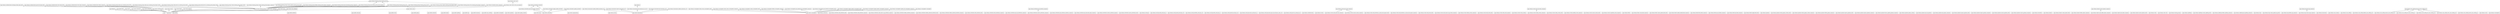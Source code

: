 digraph "packages" {
rankdir=BT
charset="utf-8"
"app" [color="black", label=<app>, shape="box", style="solid"];
"app.database" [color="black", label=<app.database>, shape="box", style="solid"];
"app.main" [color="black", label=<app.main>, shape="box", style="solid"];
"app.models" [color="black", label=<app.models>, shape="box", style="solid"];
"app.models.attribute" [color="black", label=<app.models.attribute>, shape="box", style="solid"];
"app.models.auth_key" [color="black", label=<app.models.auth_key>, shape="box", style="solid"];
"app.models.event" [color="black", label=<app.models.event>, shape="box", style="solid"];
"app.models.feed" [color="black", label=<app.models.feed>, shape="box", style="solid"];
"app.models.galaxy" [color="black", label=<app.models.galaxy>, shape="box", style="solid"];
"app.models.noticelist" [color="black", label=<app.models.noticelist>, shape="box", style="solid"];
"app.models.object" [color="black", label=<app.models.object>, shape="box", style="solid"];
"app.models.sighting" [color="black", label=<app.models.sighting>, shape="box", style="solid"];
"app.models.tag" [color="black", label=<app.models.tag>, shape="box", style="solid"];
"app.models.taxonomy" [color="black", label=<app.models.taxonomy>, shape="box", style="solid"];
"app.models.user_settings" [color="black", label=<app.models.user_settings>, shape="box", style="solid"];
"app.models.warninglist" [color="black", label=<app.models.warninglist>, shape="box", style="solid"];
"app.routers" [color="black", label=<app.routers>, shape="box", style="solid"];
"app.routers.attributes" [color="black", label=<app.routers.attributes>, shape="box", style="solid"];
"app.routers.auth_key" [color="black", label=<app.routers.auth_key>, shape="box", style="solid"];
"app.routers.authentication" [color="black", label=<app.routers.authentication>, shape="box", style="solid"];
"app.routers.events" [color="black", label=<app.routers.events>, shape="box", style="solid"];
"app.routers.feeds" [color="black", label=<app.routers.feeds>, shape="box", style="solid"];
"app.routers.galaxies" [color="black", label=<app.routers.galaxies>, shape="box", style="solid"];
"app.routers.galaxy_clusters" [color="black", label=<app.routers.galaxy_clusters>, shape="box", style="solid"];
"app.routers.logs" [color="black", label=<app.routers.logs>, shape="box", style="solid"];
"app.routers.noticelists" [color="black", label=<app.routers.noticelists>, shape="box", style="solid"];
"app.routers.objects" [color="black", label=<app.routers.objects>, shape="box", style="solid"];
"app.routers.organisations" [color="black", label=<app.routers.organisations>, shape="box", style="solid"];
"app.routers.servers" [color="black", label=<app.routers.servers>, shape="box", style="solid"];
"app.routers.sharing_groups" [color="black", label=<app.routers.sharing_groups>, shape="box", style="solid"];
"app.routers.sightings" [color="black", label=<app.routers.sightings>, shape="box", style="solid"];
"app.routers.tags" [color="black", label=<app.routers.tags>, shape="box", style="solid"];
"app.routers.taxonomies" [color="black", label=<app.routers.taxonomies>, shape="box", style="solid"];
"app.routers.user_settings" [color="black", label=<app.routers.user_settings>, shape="box", style="solid"];
"app.routers.users" [color="black", label=<app.routers.users>, shape="box", style="solid"];
"app.routers.warninglists" [color="black", label=<app.routers.warninglists>, shape="box", style="solid"];
"app.schemas" [color="black", label=<app.schemas>, shape="box", style="solid"];
"app.schemas.attributes" [color="black", label=<app.schemas.attributes>, shape="box", style="solid"];
"app.schemas.attributes.add_attribute_body" [color="black", label=<app.schemas.attributes.add_attribute_body>, shape="box", style="solid"];
"app.schemas.attributes.add_attribute_response" [color="black", label=<app.schemas.attributes.add_attribute_response>, shape="box", style="solid"];
"app.schemas.attributes.add_remove_tag_attribute_response" [color="black", label=<app.schemas.attributes.add_remove_tag_attribute_response>, shape="box", style="solid"];
"app.schemas.attributes.delete_attribute_response" [color="black", label=<app.schemas.attributes.delete_attribute_response>, shape="box", style="solid"];
"app.schemas.attributes.delete_selected_attribute_body" [color="black", label=<app.schemas.attributes.delete_selected_attribute_body>, shape="box", style="solid"];
"app.schemas.attributes.delete_selected_attribute_response" [color="black", label=<app.schemas.attributes.delete_selected_attribute_response>, shape="box", style="solid"];
"app.schemas.attributes.edit_attribute_body" [color="black", label=<app.schemas.attributes.edit_attribute_body>, shape="box", style="solid"];
"app.schemas.attributes.edit_attributes_response" [color="black", label=<app.schemas.attributes.edit_attributes_response>, shape="box", style="solid"];
"app.schemas.attributes.get_all_attributes_response" [color="black", label=<app.schemas.attributes.get_all_attributes_response>, shape="box", style="solid"];
"app.schemas.attributes.get_attribute_response" [color="black", label=<app.schemas.attributes.get_attribute_response>, shape="box", style="solid"];
"app.schemas.attributes.get_attribute_statistics_response" [color="black", label=<app.schemas.attributes.get_attribute_statistics_response>, shape="box", style="solid"];
"app.schemas.attributes.get_describe_types_response" [color="black", label=<app.schemas.attributes.get_describe_types_response>, shape="box", style="solid"];
"app.schemas.attributes.restore_attribute_reponse" [color="black", label=<app.schemas.attributes.restore_attribute_reponse>, shape="box", style="solid"];
"app.schemas.attributes.search_attributes_body" [color="black", label=<app.schemas.attributes.search_attributes_body>, shape="box", style="solid"];
"app.schemas.attributes.search_attributes_response" [color="black", label=<app.schemas.attributes.search_attributes_response>, shape="box", style="solid"];
"app.schemas.auth_key" [color="black", label=<app.schemas.auth_key>, shape="box", style="solid"];
"app.schemas.auth_key.add_auth_key_in" [color="black", label=<app.schemas.auth_key.add_auth_key_in>, shape="box", style="solid"];
"app.schemas.auth_key.add_auth_key_out" [color="black", label=<app.schemas.auth_key.add_auth_key_out>, shape="box", style="solid"];
"app.schemas.auth_key.delete_auth_key_out" [color="black", label=<app.schemas.auth_key.delete_auth_key_out>, shape="box", style="solid"];
"app.schemas.auth_key.edit_auth_key_in" [color="black", label=<app.schemas.auth_key.edit_auth_key_in>, shape="box", style="solid"];
"app.schemas.auth_key.edit_auth_key_out" [color="black", label=<app.schemas.auth_key.edit_auth_key_out>, shape="box", style="solid"];
"app.schemas.auth_key.search_auth_keys_in" [color="black", label=<app.schemas.auth_key.search_auth_keys_in>, shape="box", style="solid"];
"app.schemas.auth_key.search_get_all_auth_keys_users_out" [color="black", label=<app.schemas.auth_key.search_get_all_auth_keys_users_out>, shape="box", style="solid"];
"app.schemas.auth_key.view_auth_key_out" [color="black", label=<app.schemas.auth_key.view_auth_key_out>, shape="box", style="solid"];
"app.schemas.authentication" [color="black", label=<app.schemas.authentication>, shape="box", style="solid"];
"app.schemas.authentication.exchange_token_login_body" [color="black", label=<app.schemas.authentication.exchange_token_login_body>, shape="box", style="solid"];
"app.schemas.authentication.password_login_body" [color="black", label=<app.schemas.authentication.password_login_body>, shape="box", style="solid"];
"app.schemas.authentication.start_login_body" [color="black", label=<app.schemas.authentication.start_login_body>, shape="box", style="solid"];
"app.schemas.authentication.start_login_response" [color="black", label=<app.schemas.authentication.start_login_response>, shape="box", style="solid"];
"app.schemas.authentication.token_response" [color="black", label=<app.schemas.authentication.token_response>, shape="box", style="solid"];
"app.schemas.events" [color="black", label=<app.schemas.events>, shape="box", style="solid"];
"app.schemas.events.add_add_event_response" [color="black", label=<app.schemas.events.add_add_event_response>, shape="box", style="solid"];
"app.schemas.events.add_attribute_via_free_text_import_body" [color="black", label=<app.schemas.events.add_attribute_via_free_text_import_body>, shape="box", style="solid"];
"app.schemas.events.add_attribute_via_free_text_import_response" [color="black", label=<app.schemas.events.add_attribute_via_free_text_import_response>, shape="box", style="solid"];
"app.schemas.events.add_event_body" [color="black", label=<app.schemas.events.add_event_body>, shape="box", style="solid"];
"app.schemas.events.add_remove_tag_events_response" [color="black", label=<app.schemas.events.add_remove_tag_events_response>, shape="box", style="solid"];
"app.schemas.events.delete_events_response" [color="black", label=<app.schemas.events.delete_events_response>, shape="box", style="solid"];
"app.schemas.events.edit_event_body" [color="black", label=<app.schemas.events.edit_event_body>, shape="box", style="solid"];
"app.schemas.events.edit_event_reponse" [color="black", label=<app.schemas.events.edit_event_reponse>, shape="box", style="solid"];
"app.schemas.events.event_schema" [color="black", label=<app.schemas.events.event_schema>, shape="box", style="solid"];
"app.schemas.events.get_all_events_response" [color="black", label=<app.schemas.events.get_all_events_response>, shape="box", style="solid"];
"app.schemas.events.get_event_response" [color="black", label=<app.schemas.events.get_event_response>, shape="box", style="solid"];
"app.schemas.events.index_events_body" [color="black", label=<app.schemas.events.index_events_body>, shape="box", style="solid"];
"app.schemas.events.index_events_response" [color="black", label=<app.schemas.events.index_events_response>, shape="box", style="solid"];
"app.schemas.events.publish_event_response" [color="black", label=<app.schemas.events.publish_event_response>, shape="box", style="solid"];
"app.schemas.events.search_events_body" [color="black", label=<app.schemas.events.search_events_body>, shape="box", style="solid"];
"app.schemas.events.search_events_response" [color="black", label=<app.schemas.events.search_events_response>, shape="box", style="solid"];
"app.schemas.events.unpublish_event_response" [color="black", label=<app.schemas.events.unpublish_event_response>, shape="box", style="solid"];
"app.schemas.feeds" [color="black", label=<app.schemas.feeds>, shape="box", style="solid"];
"app.schemas.feeds.cache_feed_response" [color="black", label=<app.schemas.feeds.cache_feed_response>, shape="box", style="solid"];
"app.schemas.feeds.create_update_feed_body" [color="black", label=<app.schemas.feeds.create_update_feed_body>, shape="box", style="solid"];
"app.schemas.feeds.enable_disable_feed_response" [color="black", label=<app.schemas.feeds.enable_disable_feed_response>, shape="box", style="solid"];
"app.schemas.feeds.fetch_feeds_response" [color="black", label=<app.schemas.feeds.fetch_feeds_response>, shape="box", style="solid"];
"app.schemas.feeds.get_all_feeds_response" [color="black", label=<app.schemas.feeds.get_all_feeds_response>, shape="box", style="solid"];
"app.schemas.feeds.get_feed_response" [color="black", label=<app.schemas.feeds.get_feed_response>, shape="box", style="solid"];
"app.schemas.feeds.toggle_feed_body" [color="black", label=<app.schemas.feeds.toggle_feed_body>, shape="box", style="solid"];
"app.schemas.galaxies" [color="black", label=<app.schemas.galaxies>, shape="box", style="solid"];
"app.schemas.galaxies.attach_galaxy_cluster_body" [color="black", label=<app.schemas.galaxies.attach_galaxy_cluster_body>, shape="box", style="solid"];
"app.schemas.galaxies.attach_galaxy_cluster_response" [color="black", label=<app.schemas.galaxies.attach_galaxy_cluster_response>, shape="box", style="solid"];
"app.schemas.galaxies.delete_galaxy_response" [color="black", label=<app.schemas.galaxies.delete_galaxy_response>, shape="box", style="solid"];
"app.schemas.galaxies.export_galaxies_body" [color="black", label=<app.schemas.galaxies.export_galaxies_body>, shape="box", style="solid"];
"app.schemas.galaxies.export_galaxies_response" [color="black", label=<app.schemas.galaxies.export_galaxies_response>, shape="box", style="solid"];
"app.schemas.galaxies.forece_update_galaxies_response" [color="black", label=<app.schemas.galaxies.forece_update_galaxies_response>, shape="box", style="solid"];
"app.schemas.galaxies.galaxy_schema" [color="black", label=<app.schemas.galaxies.galaxy_schema>, shape="box", style="solid"];
"app.schemas.galaxies.get_all_galaxies" [color="black", label=<app.schemas.galaxies.get_all_galaxies>, shape="box", style="solid"];
"app.schemas.galaxies.get_galaxy_response" [color="black", label=<app.schemas.galaxies.get_galaxy_response>, shape="box", style="solid"];
"app.schemas.galaxies.import_galaxies_body" [color="black", label=<app.schemas.galaxies.import_galaxies_body>, shape="box", style="solid"];
"app.schemas.galaxies.import_galaxies_response" [color="black", label=<app.schemas.galaxies.import_galaxies_response>, shape="box", style="solid"];
"app.schemas.galaxies.search_galaxies_body" [color="black", label=<app.schemas.galaxies.search_galaxies_body>, shape="box", style="solid"];
"app.schemas.galaxies.search_galaxies_response" [color="black", label=<app.schemas.galaxies.search_galaxies_response>, shape="box", style="solid"];
"app.schemas.noticelists" [color="black", label=<app.schemas.noticelists>, shape="box", style="solid"];
"app.schemas.noticelists.get_all_noticelist_response" [color="black", label=<app.schemas.noticelists.get_all_noticelist_response>, shape="box", style="solid"];
"app.schemas.noticelists.noticelist" [color="black", label=<app.schemas.noticelists.noticelist>, shape="box", style="solid"];
"app.schemas.noticelists.toggle_enable_noticelist" [color="black", label=<app.schemas.noticelists.toggle_enable_noticelist>, shape="box", style="solid"];
"app.schemas.noticelists.update_noticelist" [color="black", label=<app.schemas.noticelists.update_noticelist>, shape="box", style="solid"];
"app.schemas.objects" [color="black", label=<app.schemas.objects>, shape="box", style="solid"];
"app.schemas.objects.create_object_body" [color="black", label=<app.schemas.objects.create_object_body>, shape="box", style="solid"];
"app.schemas.objects.delete_object_response" [color="black", label=<app.schemas.objects.delete_object_response>, shape="box", style="solid"];
"app.schemas.objects.get_added_object_response" [color="black", label=<app.schemas.objects.get_added_object_response>, shape="box", style="solid"];
"app.schemas.objects.get_object_response" [color="black", label=<app.schemas.objects.get_object_response>, shape="box", style="solid"];
"app.schemas.objects.search_objects_body" [color="black", label=<app.schemas.objects.search_objects_body>, shape="box", style="solid"];
"app.schemas.objects.search_objects_response" [color="black", label=<app.schemas.objects.search_objects_response>, shape="box", style="solid"];
"app.schemas.roles" [color="black", label=<app.schemas.roles>, shape="box", style="solid"];
"app.schemas.roles.role" [color="black", label=<app.schemas.roles.role>, shape="box", style="solid"];
"app.schemas.sharing_groups" [color="black", label=<app.schemas.sharing_groups>, shape="box", style="solid"];
"app.schemas.sharing_groups.add_org_to_sharing_group_body" [color="black", label=<app.schemas.sharing_groups.add_org_to_sharing_group_body>, shape="box", style="solid"];
"app.schemas.sharing_groups.add_org_to_sharing_group_legacy_body" [color="black", label=<app.schemas.sharing_groups.add_org_to_sharing_group_legacy_body>, shape="box", style="solid"];
"app.schemas.sharing_groups.add_server_to_sharing_group_body" [color="black", label=<app.schemas.sharing_groups.add_server_to_sharing_group_body>, shape="box", style="solid"];
"app.schemas.sharing_groups.add_server_to_sharing_group_legacy_body" [color="black", label=<app.schemas.sharing_groups.add_server_to_sharing_group_legacy_body>, shape="box", style="solid"];
"app.schemas.sharing_groups.create_sharing_group_legacy_body" [color="black", label=<app.schemas.sharing_groups.create_sharing_group_legacy_body>, shape="box", style="solid"];
"app.schemas.sharing_groups.create_sharing_group_legacy_response" [color="black", label=<app.schemas.sharing_groups.create_sharing_group_legacy_response>, shape="box", style="solid"];
"app.schemas.sharing_groups.create_update_sharing_group_body" [color="black", label=<app.schemas.sharing_groups.create_update_sharing_group_body>, shape="box", style="solid"];
"app.schemas.sharing_groups.delete_sharing_group_legacy_response" [color="black", label=<app.schemas.sharing_groups.delete_sharing_group_legacy_response>, shape="box", style="solid"];
"app.schemas.sharing_groups.get_all_sharing_groups_response" [color="black", label=<app.schemas.sharing_groups.get_all_sharing_groups_response>, shape="box", style="solid"];
"app.schemas.sharing_groups.get_sharing_group_info_response" [color="black", label=<app.schemas.sharing_groups.get_sharing_group_info_response>, shape="box", style="solid"];
"app.schemas.sharing_groups.sharing_group" [color="black", label=<app.schemas.sharing_groups.sharing_group>, shape="box", style="solid"];
"app.schemas.sharing_groups.sharing_group_org" [color="black", label=<app.schemas.sharing_groups.sharing_group_org>, shape="box", style="solid"];
"app.schemas.sharing_groups.sharing_group_server" [color="black", label=<app.schemas.sharing_groups.sharing_group_server>, shape="box", style="solid"];
"app.schemas.sharing_groups.update_sharing_group_legacy_body" [color="black", label=<app.schemas.sharing_groups.update_sharing_group_legacy_body>, shape="box", style="solid"];
"app.schemas.sharing_groups.view_sharing_group_legacy_response" [color="black", label=<app.schemas.sharing_groups.view_sharing_group_legacy_response>, shape="box", style="solid"];
"app.schemas.sightings" [color="black", label=<app.schemas.sightings>, shape="box", style="solid"];
"app.schemas.sightings.create_sighting_body" [color="black", label=<app.schemas.sightings.create_sighting_body>, shape="box", style="solid"];
"app.schemas.sightings.delete_sighting_response" [color="black", label=<app.schemas.sightings.delete_sighting_response>, shape="box", style="solid"];
"app.schemas.sightings.get_sighting_response" [color="black", label=<app.schemas.sightings.get_sighting_response>, shape="box", style="solid"];
"app.schemas.standard_status_response" [color="black", label=<app.schemas.standard_status_response>, shape="box", style="solid"];
"app.schemas.tags" [color="black", label=<app.schemas.tags>, shape="box", style="solid"];
"app.schemas.tags.create_update_tag_body" [color="black", label=<app.schemas.tags.create_update_tag_body>, shape="box", style="solid"];
"app.schemas.tags.delete_tag_response" [color="black", label=<app.schemas.tags.delete_tag_response>, shape="box", style="solid"];
"app.schemas.tags.get_tag_response" [color="black", label=<app.schemas.tags.get_tag_response>, shape="box", style="solid"];
"app.schemas.tags.search_tags_response" [color="black", label=<app.schemas.tags.search_tags_response>, shape="box", style="solid"];
"app.schemas.taxonomies" [color="black", label=<app.schemas.taxonomies>, shape="box", style="solid"];
"app.schemas.taxonomies.enable_disable_taxonomy_out" [color="black", label=<app.schemas.taxonomies.enable_disable_taxonomy_out>, shape="box", style="solid"];
"app.schemas.taxonomies.export_taxonomies_out" [color="black", label=<app.schemas.taxonomies.export_taxonomies_out>, shape="box", style="solid"];
"app.schemas.taxonomies.get_taxonomy_by_id_out" [color="black", label=<app.schemas.taxonomies.get_taxonomy_by_id_out>, shape="box", style="solid"];
"app.schemas.taxonomies.get_taxonomy_out" [color="black", label=<app.schemas.taxonomies.get_taxonomy_out>, shape="box", style="solid"];
"app.schemas.taxonomies.update_taxonomy_out" [color="black", label=<app.schemas.taxonomies.update_taxonomy_out>, shape="box", style="solid"];
"app.schemas.user_schema" [color="black", label=<app.schemas.user_schema>, shape="box", style="solid"];
"app.schemas.user_setting" [color="black", label=<app.schemas.user_setting>, shape="box", style="solid"];
"app.schemas.user_setting.delete_user_setting_out" [color="black", label=<app.schemas.user_setting.delete_user_setting_out>, shape="box", style="solid"];
"app.schemas.user_setting.get_get_id_user_setting_out" [color="black", label=<app.schemas.user_setting.get_get_id_user_setting_out>, shape="box", style="solid"];
"app.schemas.user_setting.search_user_setting_in" [color="black", label=<app.schemas.user_setting.search_user_setting_in>, shape="box", style="solid"];
"app.schemas.user_setting.search_user_setting_out" [color="black", label=<app.schemas.user_setting.search_user_setting_out>, shape="box", style="solid"];
"app.schemas.user_setting.set_user_setting_in" [color="black", label=<app.schemas.user_setting.set_user_setting_in>, shape="box", style="solid"];
"app.schemas.user_setting.set_user_setting_out" [color="black", label=<app.schemas.user_setting.set_user_setting_out>, shape="box", style="solid"];
"app.schemas.user_setting.view_user_setting_out" [color="black", label=<app.schemas.user_setting.view_user_setting_out>, shape="box", style="solid"];
"app.schemas.users" [color="black", label=<app.schemas.users>, shape="box", style="solid"];
"app.schemas.users.user" [color="black", label=<app.schemas.users.user>, shape="box", style="solid"];
"app.schemas.users.users_view_me_response" [color="black", label=<app.schemas.users.users_view_me_response>, shape="box", style="solid"];
"app.schemas.warninglists" [color="black", label=<app.schemas.warninglists>, shape="box", style="solid"];
"app.schemas.warninglists.check_value_warninglists_body" [color="black", label=<app.schemas.warninglists.check_value_warninglists_body>, shape="box", style="solid"];
"app.schemas.warninglists.check_value_warninglists_response" [color="black", label=<app.schemas.warninglists.check_value_warninglists_response>, shape="box", style="solid"];
"app.schemas.warninglists.create_warninglist_body" [color="black", label=<app.schemas.warninglists.create_warninglist_body>, shape="box", style="solid"];
"app.schemas.warninglists.delete_warninglist_response" [color="black", label=<app.schemas.warninglists.delete_warninglist_response>, shape="box", style="solid"];
"app.schemas.warninglists.get_selected_all_warninglists_response" [color="black", label=<app.schemas.warninglists.get_selected_all_warninglists_response>, shape="box", style="solid"];
"app.schemas.warninglists.get_selected_warninglists_body" [color="black", label=<app.schemas.warninglists.get_selected_warninglists_body>, shape="box", style="solid"];
"app.schemas.warninglists.toggle_enable_warninglists_body" [color="black", label=<app.schemas.warninglists.toggle_enable_warninglists_body>, shape="box", style="solid"];
"app.schemas.warninglists.toggle_enable_warninglists_response" [color="black", label=<app.schemas.warninglists.toggle_enable_warninglists_response>, shape="box", style="solid"];
"app.schemas.warninglists.update_all_warninglists_response" [color="black", label=<app.schemas.warninglists.update_all_warninglists_response>, shape="box", style="solid"];
"app.schemas.warninglists.warninglist" [color="black", label=<app.schemas.warninglists.warninglist>, shape="box", style="solid"];
"app.main" -> "app.database" [arrowhead="open", arrowtail="none"];
"app.main" -> "app.models.feed" [arrowhead="open", arrowtail="none"];
"app.main" -> "app.routers" [arrowhead="open", arrowtail="none"];
"app.main" -> "app.routers.attributes" [arrowhead="open", arrowtail="none"];
"app.main" -> "app.routers.auth_key" [arrowhead="open", arrowtail="none"];
"app.main" -> "app.routers.authentication" [arrowhead="open", arrowtail="none"];
"app.main" -> "app.routers.events" [arrowhead="open", arrowtail="none"];
"app.main" -> "app.routers.feeds" [arrowhead="open", arrowtail="none"];
"app.main" -> "app.routers.objects" [arrowhead="open", arrowtail="none"];
"app.main" -> "app.routers.sharing_groups" [arrowhead="open", arrowtail="none"];
"app.main" -> "app.routers.sightings" [arrowhead="open", arrowtail="none"];
"app.main" -> "app.routers.tags" [arrowhead="open", arrowtail="none"];
"app.main" -> "app.routers.user_settings" [arrowhead="open", arrowtail="none"];
"app.main" -> "app.routers.users" [arrowhead="open", arrowtail="none"];
"app.routers.authentication" -> "app.schemas.authentication.exchange_token_login_body" [arrowhead="open", arrowtail="none"];
"app.routers.authentication" -> "app.schemas.authentication.password_login_body" [arrowhead="open", arrowtail="none"];
"app.routers.authentication" -> "app.schemas.authentication.start_login_body" [arrowhead="open", arrowtail="none"];
"app.routers.authentication" -> "app.schemas.authentication.start_login_response" [arrowhead="open", arrowtail="none"];
"app.routers.authentication" -> "app.schemas.authentication.token_response" [arrowhead="open", arrowtail="none"];
"app.routers.noticelists" -> "app.schemas.noticelists.get_all_noticelist_response" [arrowhead="open", arrowtail="none"];
"app.routers.noticelists" -> "app.schemas.noticelists.noticelist" [arrowhead="open", arrowtail="none"];
"app.routers.noticelists" -> "app.schemas.noticelists.toggle_enable_noticelist" [arrowhead="open", arrowtail="none"];
"app.routers.noticelists" -> "app.schemas.noticelists.update_noticelist" [arrowhead="open", arrowtail="none"];
"app.routers.sharing_groups" -> "app.schemas.sharing_groups.add_org_to_sharing_group_body" [arrowhead="open", arrowtail="none"];
"app.routers.sharing_groups" -> "app.schemas.sharing_groups.add_org_to_sharing_group_legacy_body" [arrowhead="open", arrowtail="none"];
"app.routers.sharing_groups" -> "app.schemas.sharing_groups.add_server_to_sharing_group_body" [arrowhead="open", arrowtail="none"];
"app.routers.sharing_groups" -> "app.schemas.sharing_groups.add_server_to_sharing_group_legacy_body" [arrowhead="open", arrowtail="none"];
"app.routers.sharing_groups" -> "app.schemas.sharing_groups.create_sharing_group_legacy_body" [arrowhead="open", arrowtail="none"];
"app.routers.sharing_groups" -> "app.schemas.sharing_groups.create_sharing_group_legacy_response" [arrowhead="open", arrowtail="none"];
"app.routers.sharing_groups" -> "app.schemas.sharing_groups.create_update_sharing_group_body" [arrowhead="open", arrowtail="none"];
"app.routers.sharing_groups" -> "app.schemas.sharing_groups.delete_sharing_group_legacy_response" [arrowhead="open", arrowtail="none"];
"app.routers.sharing_groups" -> "app.schemas.sharing_groups.get_all_sharing_groups_response" [arrowhead="open", arrowtail="none"];
"app.routers.sharing_groups" -> "app.schemas.sharing_groups.get_sharing_group_info_response" [arrowhead="open", arrowtail="none"];
"app.routers.sharing_groups" -> "app.schemas.sharing_groups.sharing_group" [arrowhead="open", arrowtail="none"];
"app.routers.sharing_groups" -> "app.schemas.sharing_groups.sharing_group_org" [arrowhead="open", arrowtail="none"];
"app.routers.sharing_groups" -> "app.schemas.sharing_groups.sharing_group_server" [arrowhead="open", arrowtail="none"];
"app.routers.sharing_groups" -> "app.schemas.sharing_groups.update_sharing_group_legacy_body" [arrowhead="open", arrowtail="none"];
"app.routers.sharing_groups" -> "app.schemas.sharing_groups.view_sharing_group_legacy_response" [arrowhead="open", arrowtail="none"];
"app.routers.sharing_groups" -> "app.schemas.standard_status_response" [arrowhead="open", arrowtail="none"];
"app.routers.taxonomies" -> "app.schemas.taxonomies.enable_disable_taxonomy_out" [arrowhead="open", arrowtail="none"];
"app.routers.taxonomies" -> "app.schemas.taxonomies.export_taxonomies_out" [arrowhead="open", arrowtail="none"];
"app.routers.taxonomies" -> "app.schemas.taxonomies.get_taxonomy_by_id_out" [arrowhead="open", arrowtail="none"];
"app.routers.taxonomies" -> "app.schemas.taxonomies.get_taxonomy_out" [arrowhead="open", arrowtail="none"];
"app.routers.taxonomies" -> "app.schemas.taxonomies.update_taxonomy_out" [arrowhead="open", arrowtail="none"];
"app.routers.users" -> "app.schemas.users.users_view_me_response" [arrowhead="open", arrowtail="none"];
"app.routers.warninglists" -> "app.schemas.warninglists.check_value_warninglists_body" [arrowhead="open", arrowtail="none"];
"app.routers.warninglists" -> "app.schemas.warninglists.check_value_warninglists_response" [arrowhead="open", arrowtail="none"];
"app.routers.warninglists" -> "app.schemas.warninglists.create_warninglist_body" [arrowhead="open", arrowtail="none"];
"app.routers.warninglists" -> "app.schemas.warninglists.delete_warninglist_response" [arrowhead="open", arrowtail="none"];
"app.routers.warninglists" -> "app.schemas.warninglists.get_selected_all_warninglists_response" [arrowhead="open", arrowtail="none"];
"app.routers.warninglists" -> "app.schemas.warninglists.get_selected_warninglists_body" [arrowhead="open", arrowtail="none"];
"app.routers.warninglists" -> "app.schemas.warninglists.toggle_enable_warninglists_body" [arrowhead="open", arrowtail="none"];
"app.routers.warninglists" -> "app.schemas.warninglists.toggle_enable_warninglists_response" [arrowhead="open", arrowtail="none"];
"app.routers.warninglists" -> "app.schemas.warninglists.update_all_warninglists_response" [arrowhead="open", arrowtail="none"];
"app.routers.warninglists" -> "app.schemas.warninglists.warninglist" [arrowhead="open", arrowtail="none"];
"app.schemas.attributes.search_attributes_response" -> "app.schemas.attributes.get_attribute_response" [arrowhead="open", arrowtail="none"];
"app.schemas.events.add_add_event_response" -> "app.schemas.events.get_event_response" [arrowhead="open", arrowtail="none"];
"app.schemas.events.index_events_response" -> "app.schemas.events.get_all_events_response" [arrowhead="open", arrowtail="none"];
"app.schemas.events.search_events_response" -> "app.schemas.events.get_event_response" [arrowhead="open", arrowtail="none"];
"app.schemas.noticelists.get_all_noticelist_response" -> "app.schemas.noticelists.noticelist" [arrowhead="open", arrowtail="none"];
"app.schemas.objects.get_added_object_response" -> "app.schemas.objects.search_objects_response" [arrowhead="open", arrowtail="none"];
"app.schemas.sharing_groups.create_sharing_group_legacy_response" -> "app.schemas.sharing_groups.sharing_group" [arrowhead="open", arrowtail="none"];
"app.schemas.sharing_groups.get_sharing_group_info_response" -> "app.schemas.sharing_groups.sharing_group" [arrowhead="open", arrowtail="none"];
"app.schemas.sharing_groups.view_sharing_group_legacy_response" -> "app.schemas.sharing_groups.sharing_group" [arrowhead="open", arrowtail="none"];
"app.schemas.tags.search_tags_response" -> "app.schemas.tags.get_tag_response" [arrowhead="open", arrowtail="none"];
"app.schemas.taxonomies.get_taxonomy_by_id_out" -> "app.schemas" [arrowhead="open", arrowtail="none"];
"app.schemas.user_setting.search_user_setting_out" -> "app.schemas.user_setting.get_get_id_user_setting_out" [arrowhead="open", arrowtail="none"];
"app.schemas.user_setting.set_user_setting_in" -> "app.schemas.user_setting.get_get_id_user_setting_out" [arrowhead="open", arrowtail="none"];
"app.schemas.user_setting.set_user_setting_out" -> "app.schemas.user_setting.get_get_id_user_setting_out" [arrowhead="open", arrowtail="none"];
"app.schemas.user_setting.view_user_setting_out" -> "app.schemas.user_setting.get_get_id_user_setting_out" [arrowhead="open", arrowtail="none"];
"app.schemas.users.users_view_me_response" -> "app.schemas.users.user" [arrowhead="open", arrowtail="none"];
}
